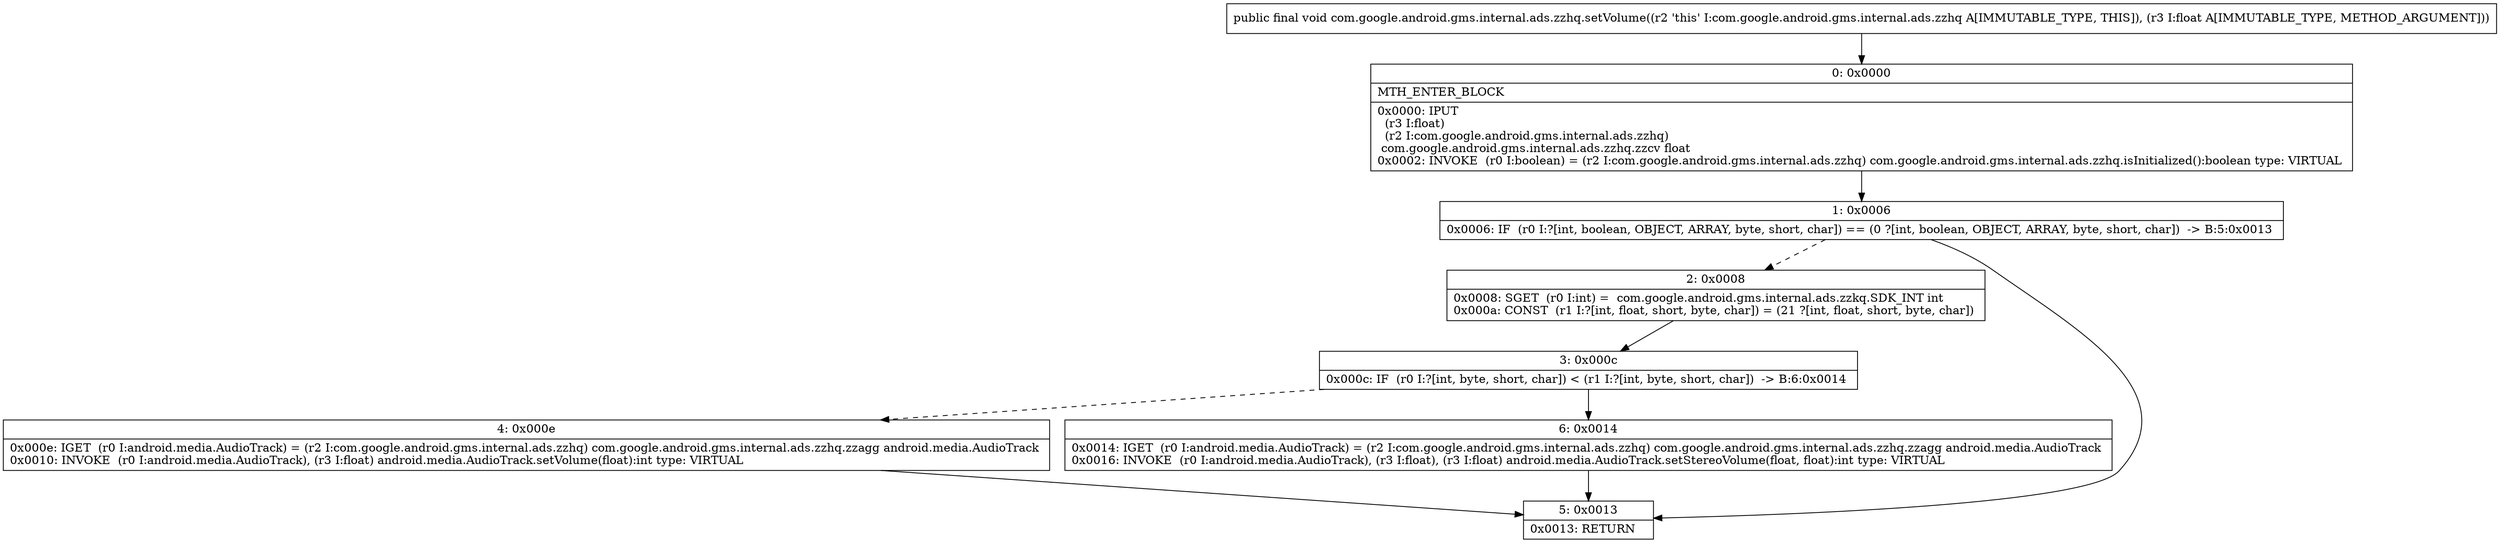 digraph "CFG forcom.google.android.gms.internal.ads.zzhq.setVolume(F)V" {
Node_0 [shape=record,label="{0\:\ 0x0000|MTH_ENTER_BLOCK\l|0x0000: IPUT  \l  (r3 I:float)\l  (r2 I:com.google.android.gms.internal.ads.zzhq)\l com.google.android.gms.internal.ads.zzhq.zzcv float \l0x0002: INVOKE  (r0 I:boolean) = (r2 I:com.google.android.gms.internal.ads.zzhq) com.google.android.gms.internal.ads.zzhq.isInitialized():boolean type: VIRTUAL \l}"];
Node_1 [shape=record,label="{1\:\ 0x0006|0x0006: IF  (r0 I:?[int, boolean, OBJECT, ARRAY, byte, short, char]) == (0 ?[int, boolean, OBJECT, ARRAY, byte, short, char])  \-\> B:5:0x0013 \l}"];
Node_2 [shape=record,label="{2\:\ 0x0008|0x0008: SGET  (r0 I:int) =  com.google.android.gms.internal.ads.zzkq.SDK_INT int \l0x000a: CONST  (r1 I:?[int, float, short, byte, char]) = (21 ?[int, float, short, byte, char]) \l}"];
Node_3 [shape=record,label="{3\:\ 0x000c|0x000c: IF  (r0 I:?[int, byte, short, char]) \< (r1 I:?[int, byte, short, char])  \-\> B:6:0x0014 \l}"];
Node_4 [shape=record,label="{4\:\ 0x000e|0x000e: IGET  (r0 I:android.media.AudioTrack) = (r2 I:com.google.android.gms.internal.ads.zzhq) com.google.android.gms.internal.ads.zzhq.zzagg android.media.AudioTrack \l0x0010: INVOKE  (r0 I:android.media.AudioTrack), (r3 I:float) android.media.AudioTrack.setVolume(float):int type: VIRTUAL \l}"];
Node_5 [shape=record,label="{5\:\ 0x0013|0x0013: RETURN   \l}"];
Node_6 [shape=record,label="{6\:\ 0x0014|0x0014: IGET  (r0 I:android.media.AudioTrack) = (r2 I:com.google.android.gms.internal.ads.zzhq) com.google.android.gms.internal.ads.zzhq.zzagg android.media.AudioTrack \l0x0016: INVOKE  (r0 I:android.media.AudioTrack), (r3 I:float), (r3 I:float) android.media.AudioTrack.setStereoVolume(float, float):int type: VIRTUAL \l}"];
MethodNode[shape=record,label="{public final void com.google.android.gms.internal.ads.zzhq.setVolume((r2 'this' I:com.google.android.gms.internal.ads.zzhq A[IMMUTABLE_TYPE, THIS]), (r3 I:float A[IMMUTABLE_TYPE, METHOD_ARGUMENT])) }"];
MethodNode -> Node_0;
Node_0 -> Node_1;
Node_1 -> Node_2[style=dashed];
Node_1 -> Node_5;
Node_2 -> Node_3;
Node_3 -> Node_4[style=dashed];
Node_3 -> Node_6;
Node_4 -> Node_5;
Node_6 -> Node_5;
}

